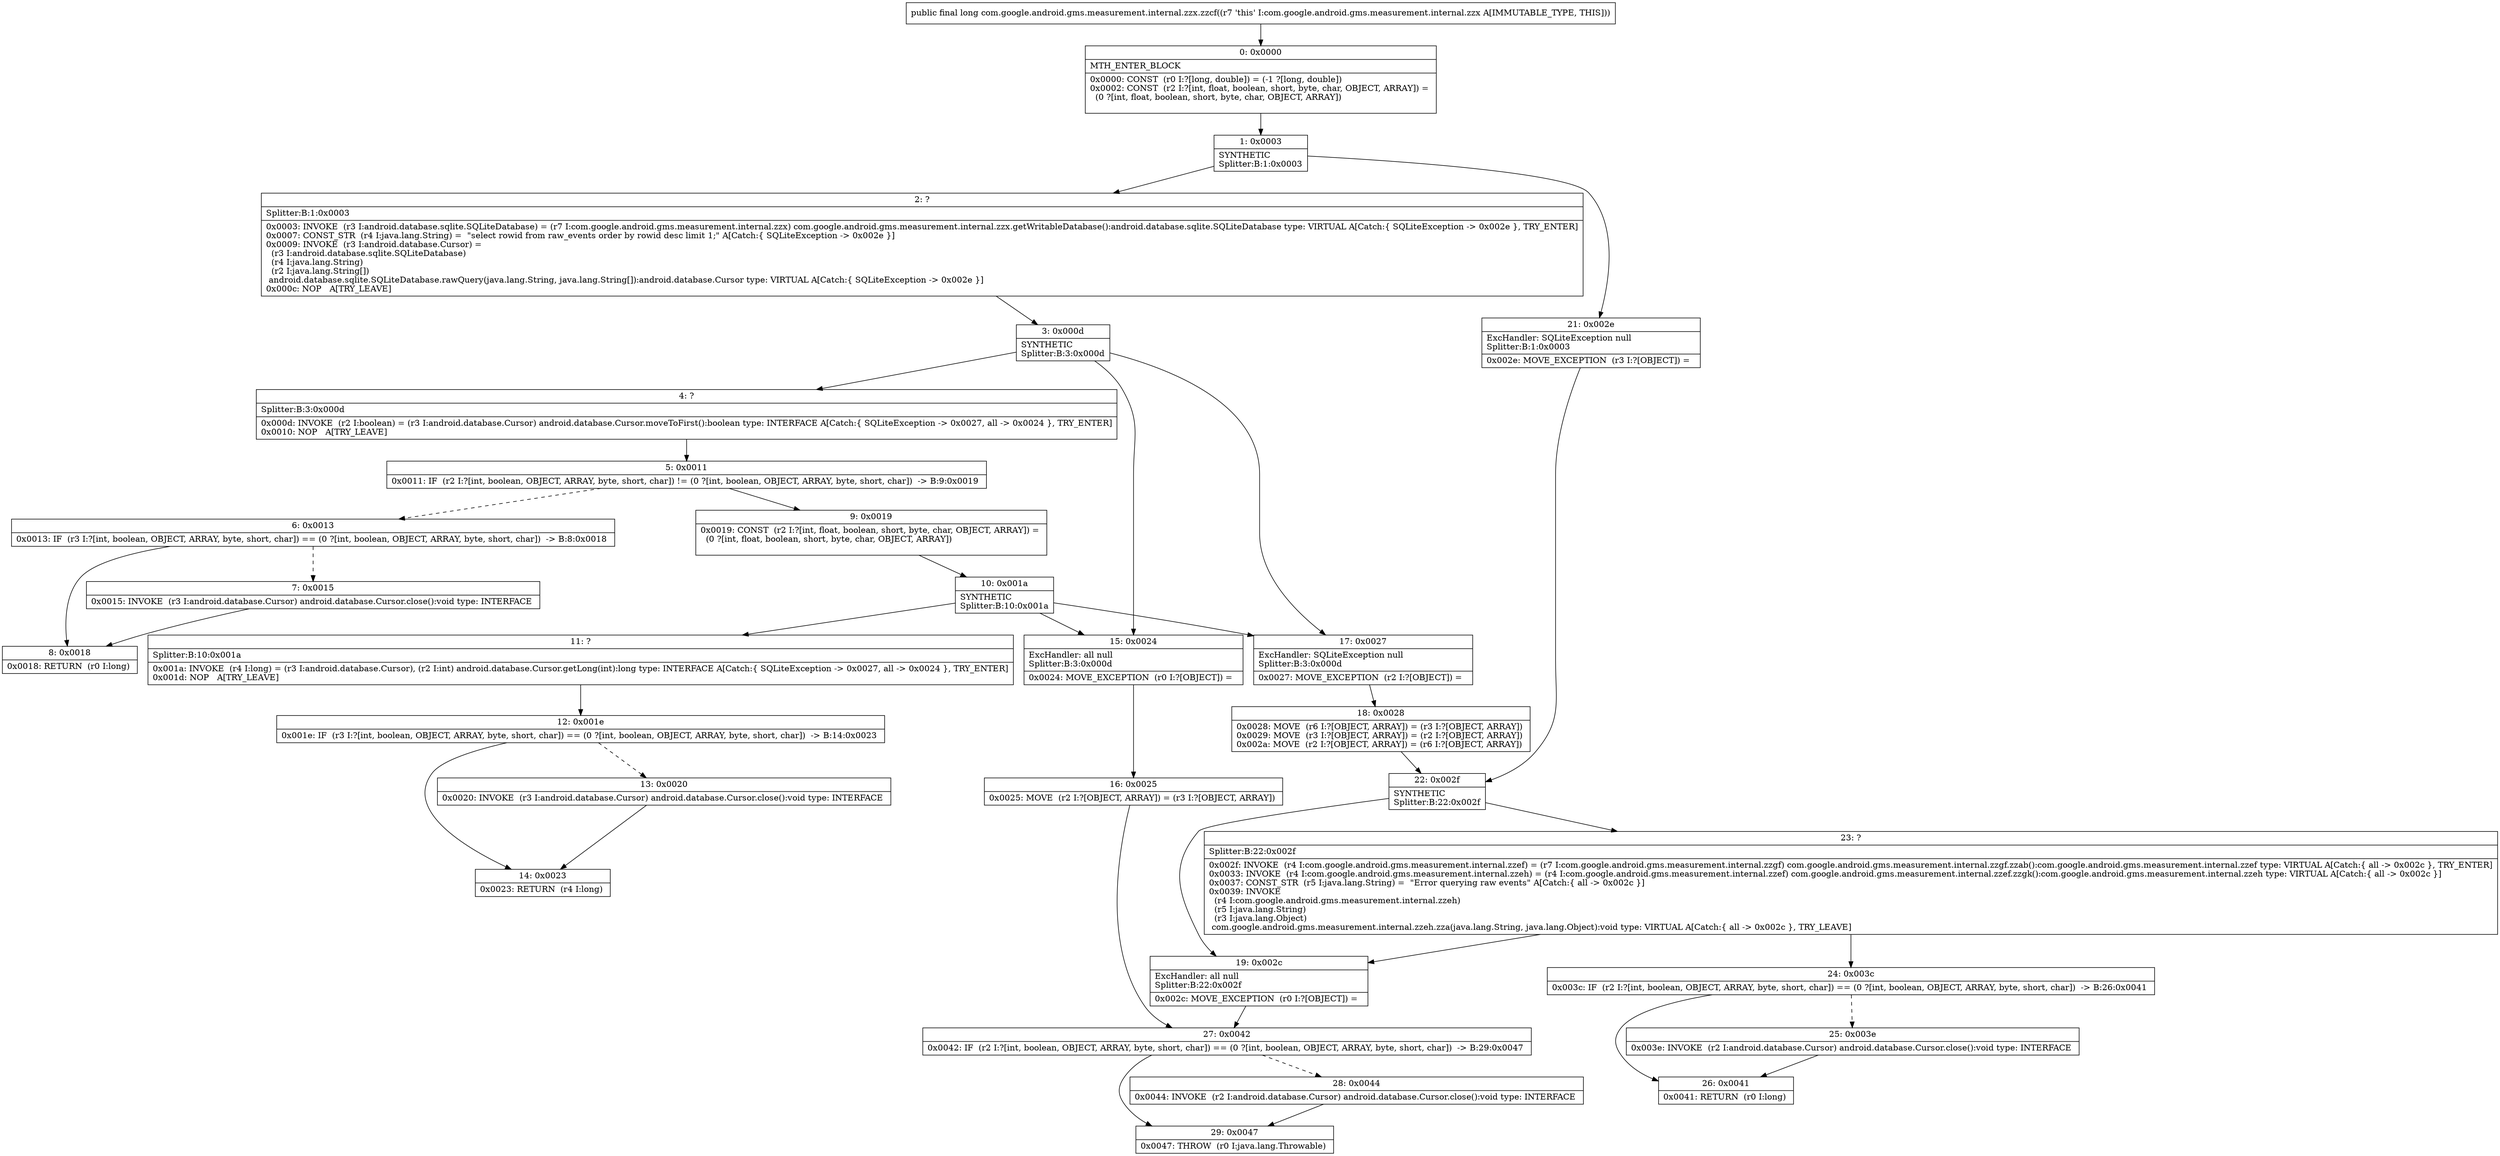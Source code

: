 digraph "CFG forcom.google.android.gms.measurement.internal.zzx.zzcf()J" {
Node_0 [shape=record,label="{0\:\ 0x0000|MTH_ENTER_BLOCK\l|0x0000: CONST  (r0 I:?[long, double]) = (\-1 ?[long, double]) \l0x0002: CONST  (r2 I:?[int, float, boolean, short, byte, char, OBJECT, ARRAY]) = \l  (0 ?[int, float, boolean, short, byte, char, OBJECT, ARRAY])\l \l}"];
Node_1 [shape=record,label="{1\:\ 0x0003|SYNTHETIC\lSplitter:B:1:0x0003\l}"];
Node_2 [shape=record,label="{2\:\ ?|Splitter:B:1:0x0003\l|0x0003: INVOKE  (r3 I:android.database.sqlite.SQLiteDatabase) = (r7 I:com.google.android.gms.measurement.internal.zzx) com.google.android.gms.measurement.internal.zzx.getWritableDatabase():android.database.sqlite.SQLiteDatabase type: VIRTUAL A[Catch:\{ SQLiteException \-\> 0x002e \}, TRY_ENTER]\l0x0007: CONST_STR  (r4 I:java.lang.String) =  \"select rowid from raw_events order by rowid desc limit 1;\" A[Catch:\{ SQLiteException \-\> 0x002e \}]\l0x0009: INVOKE  (r3 I:android.database.Cursor) = \l  (r3 I:android.database.sqlite.SQLiteDatabase)\l  (r4 I:java.lang.String)\l  (r2 I:java.lang.String[])\l android.database.sqlite.SQLiteDatabase.rawQuery(java.lang.String, java.lang.String[]):android.database.Cursor type: VIRTUAL A[Catch:\{ SQLiteException \-\> 0x002e \}]\l0x000c: NOP   A[TRY_LEAVE]\l}"];
Node_3 [shape=record,label="{3\:\ 0x000d|SYNTHETIC\lSplitter:B:3:0x000d\l}"];
Node_4 [shape=record,label="{4\:\ ?|Splitter:B:3:0x000d\l|0x000d: INVOKE  (r2 I:boolean) = (r3 I:android.database.Cursor) android.database.Cursor.moveToFirst():boolean type: INTERFACE A[Catch:\{ SQLiteException \-\> 0x0027, all \-\> 0x0024 \}, TRY_ENTER]\l0x0010: NOP   A[TRY_LEAVE]\l}"];
Node_5 [shape=record,label="{5\:\ 0x0011|0x0011: IF  (r2 I:?[int, boolean, OBJECT, ARRAY, byte, short, char]) != (0 ?[int, boolean, OBJECT, ARRAY, byte, short, char])  \-\> B:9:0x0019 \l}"];
Node_6 [shape=record,label="{6\:\ 0x0013|0x0013: IF  (r3 I:?[int, boolean, OBJECT, ARRAY, byte, short, char]) == (0 ?[int, boolean, OBJECT, ARRAY, byte, short, char])  \-\> B:8:0x0018 \l}"];
Node_7 [shape=record,label="{7\:\ 0x0015|0x0015: INVOKE  (r3 I:android.database.Cursor) android.database.Cursor.close():void type: INTERFACE \l}"];
Node_8 [shape=record,label="{8\:\ 0x0018|0x0018: RETURN  (r0 I:long) \l}"];
Node_9 [shape=record,label="{9\:\ 0x0019|0x0019: CONST  (r2 I:?[int, float, boolean, short, byte, char, OBJECT, ARRAY]) = \l  (0 ?[int, float, boolean, short, byte, char, OBJECT, ARRAY])\l \l}"];
Node_10 [shape=record,label="{10\:\ 0x001a|SYNTHETIC\lSplitter:B:10:0x001a\l}"];
Node_11 [shape=record,label="{11\:\ ?|Splitter:B:10:0x001a\l|0x001a: INVOKE  (r4 I:long) = (r3 I:android.database.Cursor), (r2 I:int) android.database.Cursor.getLong(int):long type: INTERFACE A[Catch:\{ SQLiteException \-\> 0x0027, all \-\> 0x0024 \}, TRY_ENTER]\l0x001d: NOP   A[TRY_LEAVE]\l}"];
Node_12 [shape=record,label="{12\:\ 0x001e|0x001e: IF  (r3 I:?[int, boolean, OBJECT, ARRAY, byte, short, char]) == (0 ?[int, boolean, OBJECT, ARRAY, byte, short, char])  \-\> B:14:0x0023 \l}"];
Node_13 [shape=record,label="{13\:\ 0x0020|0x0020: INVOKE  (r3 I:android.database.Cursor) android.database.Cursor.close():void type: INTERFACE \l}"];
Node_14 [shape=record,label="{14\:\ 0x0023|0x0023: RETURN  (r4 I:long) \l}"];
Node_15 [shape=record,label="{15\:\ 0x0024|ExcHandler: all null\lSplitter:B:3:0x000d\l|0x0024: MOVE_EXCEPTION  (r0 I:?[OBJECT]) =  \l}"];
Node_16 [shape=record,label="{16\:\ 0x0025|0x0025: MOVE  (r2 I:?[OBJECT, ARRAY]) = (r3 I:?[OBJECT, ARRAY]) \l}"];
Node_17 [shape=record,label="{17\:\ 0x0027|ExcHandler: SQLiteException null\lSplitter:B:3:0x000d\l|0x0027: MOVE_EXCEPTION  (r2 I:?[OBJECT]) =  \l}"];
Node_18 [shape=record,label="{18\:\ 0x0028|0x0028: MOVE  (r6 I:?[OBJECT, ARRAY]) = (r3 I:?[OBJECT, ARRAY]) \l0x0029: MOVE  (r3 I:?[OBJECT, ARRAY]) = (r2 I:?[OBJECT, ARRAY]) \l0x002a: MOVE  (r2 I:?[OBJECT, ARRAY]) = (r6 I:?[OBJECT, ARRAY]) \l}"];
Node_19 [shape=record,label="{19\:\ 0x002c|ExcHandler: all null\lSplitter:B:22:0x002f\l|0x002c: MOVE_EXCEPTION  (r0 I:?[OBJECT]) =  \l}"];
Node_21 [shape=record,label="{21\:\ 0x002e|ExcHandler: SQLiteException null\lSplitter:B:1:0x0003\l|0x002e: MOVE_EXCEPTION  (r3 I:?[OBJECT]) =  \l}"];
Node_22 [shape=record,label="{22\:\ 0x002f|SYNTHETIC\lSplitter:B:22:0x002f\l}"];
Node_23 [shape=record,label="{23\:\ ?|Splitter:B:22:0x002f\l|0x002f: INVOKE  (r4 I:com.google.android.gms.measurement.internal.zzef) = (r7 I:com.google.android.gms.measurement.internal.zzgf) com.google.android.gms.measurement.internal.zzgf.zzab():com.google.android.gms.measurement.internal.zzef type: VIRTUAL A[Catch:\{ all \-\> 0x002c \}, TRY_ENTER]\l0x0033: INVOKE  (r4 I:com.google.android.gms.measurement.internal.zzeh) = (r4 I:com.google.android.gms.measurement.internal.zzef) com.google.android.gms.measurement.internal.zzef.zzgk():com.google.android.gms.measurement.internal.zzeh type: VIRTUAL A[Catch:\{ all \-\> 0x002c \}]\l0x0037: CONST_STR  (r5 I:java.lang.String) =  \"Error querying raw events\" A[Catch:\{ all \-\> 0x002c \}]\l0x0039: INVOKE  \l  (r4 I:com.google.android.gms.measurement.internal.zzeh)\l  (r5 I:java.lang.String)\l  (r3 I:java.lang.Object)\l com.google.android.gms.measurement.internal.zzeh.zza(java.lang.String, java.lang.Object):void type: VIRTUAL A[Catch:\{ all \-\> 0x002c \}, TRY_LEAVE]\l}"];
Node_24 [shape=record,label="{24\:\ 0x003c|0x003c: IF  (r2 I:?[int, boolean, OBJECT, ARRAY, byte, short, char]) == (0 ?[int, boolean, OBJECT, ARRAY, byte, short, char])  \-\> B:26:0x0041 \l}"];
Node_25 [shape=record,label="{25\:\ 0x003e|0x003e: INVOKE  (r2 I:android.database.Cursor) android.database.Cursor.close():void type: INTERFACE \l}"];
Node_26 [shape=record,label="{26\:\ 0x0041|0x0041: RETURN  (r0 I:long) \l}"];
Node_27 [shape=record,label="{27\:\ 0x0042|0x0042: IF  (r2 I:?[int, boolean, OBJECT, ARRAY, byte, short, char]) == (0 ?[int, boolean, OBJECT, ARRAY, byte, short, char])  \-\> B:29:0x0047 \l}"];
Node_28 [shape=record,label="{28\:\ 0x0044|0x0044: INVOKE  (r2 I:android.database.Cursor) android.database.Cursor.close():void type: INTERFACE \l}"];
Node_29 [shape=record,label="{29\:\ 0x0047|0x0047: THROW  (r0 I:java.lang.Throwable) \l}"];
MethodNode[shape=record,label="{public final long com.google.android.gms.measurement.internal.zzx.zzcf((r7 'this' I:com.google.android.gms.measurement.internal.zzx A[IMMUTABLE_TYPE, THIS])) }"];
MethodNode -> Node_0;
Node_0 -> Node_1;
Node_1 -> Node_2;
Node_1 -> Node_21;
Node_2 -> Node_3;
Node_3 -> Node_4;
Node_3 -> Node_17;
Node_3 -> Node_15;
Node_4 -> Node_5;
Node_5 -> Node_6[style=dashed];
Node_5 -> Node_9;
Node_6 -> Node_7[style=dashed];
Node_6 -> Node_8;
Node_7 -> Node_8;
Node_9 -> Node_10;
Node_10 -> Node_11;
Node_10 -> Node_17;
Node_10 -> Node_15;
Node_11 -> Node_12;
Node_12 -> Node_13[style=dashed];
Node_12 -> Node_14;
Node_13 -> Node_14;
Node_15 -> Node_16;
Node_16 -> Node_27;
Node_17 -> Node_18;
Node_18 -> Node_22;
Node_19 -> Node_27;
Node_21 -> Node_22;
Node_22 -> Node_23;
Node_22 -> Node_19;
Node_23 -> Node_24;
Node_23 -> Node_19;
Node_24 -> Node_25[style=dashed];
Node_24 -> Node_26;
Node_25 -> Node_26;
Node_27 -> Node_28[style=dashed];
Node_27 -> Node_29;
Node_28 -> Node_29;
}

